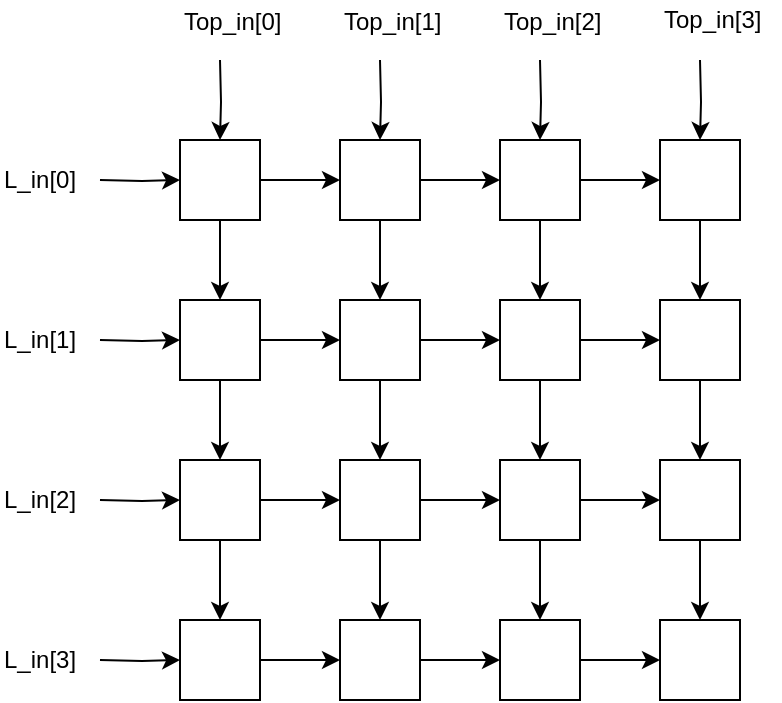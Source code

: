 <mxfile version="12.1.0" type="device" pages="1"><diagram id="4dye4B9bHYvTQteYwF7D" name="Page-1"><mxGraphModel dx="932" dy="597" grid="1" gridSize="10" guides="1" tooltips="1" connect="1" arrows="1" fold="1" page="1" pageScale="1" pageWidth="850" pageHeight="1100" math="0" shadow="0"><root><mxCell id="0"/><mxCell id="1" parent="0"/><mxCell id="cc9OfLiz2ztpXqXgxhj9-18" style="edgeStyle=orthogonalEdgeStyle;rounded=0;orthogonalLoop=1;jettySize=auto;html=1;exitX=1;exitY=0.5;exitDx=0;exitDy=0;entryX=0;entryY=0.5;entryDx=0;entryDy=0;" edge="1" parent="1" source="cc9OfLiz2ztpXqXgxhj9-1" target="cc9OfLiz2ztpXqXgxhj9-2"><mxGeometry relative="1" as="geometry"/></mxCell><mxCell id="cc9OfLiz2ztpXqXgxhj9-32" value="" style="edgeStyle=orthogonalEdgeStyle;rounded=0;orthogonalLoop=1;jettySize=auto;html=1;" edge="1" parent="1" source="cc9OfLiz2ztpXqXgxhj9-1" target="cc9OfLiz2ztpXqXgxhj9-22"><mxGeometry relative="1" as="geometry"/></mxCell><mxCell id="cc9OfLiz2ztpXqXgxhj9-57" style="edgeStyle=orthogonalEdgeStyle;rounded=0;orthogonalLoop=1;jettySize=auto;html=1;exitX=0;exitY=0.5;exitDx=0;exitDy=0;entryX=0;entryY=0.5;entryDx=0;entryDy=0;" edge="1" parent="1" target="cc9OfLiz2ztpXqXgxhj9-1"><mxGeometry relative="1" as="geometry"><mxPoint x="160" y="140" as="sourcePoint"/></mxGeometry></mxCell><mxCell id="cc9OfLiz2ztpXqXgxhj9-63" style="edgeStyle=orthogonalEdgeStyle;rounded=0;orthogonalLoop=1;jettySize=auto;html=1;exitX=0.5;exitY=0;exitDx=0;exitDy=0;entryX=0.5;entryY=0;entryDx=0;entryDy=0;" edge="1" parent="1" target="cc9OfLiz2ztpXqXgxhj9-1"><mxGeometry relative="1" as="geometry"><mxPoint x="220" y="80" as="sourcePoint"/></mxGeometry></mxCell><mxCell id="cc9OfLiz2ztpXqXgxhj9-1" value="" style="rounded=0;whiteSpace=wrap;html=1;" vertex="1" parent="1"><mxGeometry x="200" y="120" width="40" height="40" as="geometry"/></mxCell><mxCell id="cc9OfLiz2ztpXqXgxhj9-19" style="edgeStyle=orthogonalEdgeStyle;rounded=0;orthogonalLoop=1;jettySize=auto;html=1;exitX=1;exitY=0.5;exitDx=0;exitDy=0;entryX=0;entryY=0.5;entryDx=0;entryDy=0;" edge="1" parent="1" source="cc9OfLiz2ztpXqXgxhj9-2" target="cc9OfLiz2ztpXqXgxhj9-3"><mxGeometry relative="1" as="geometry"/></mxCell><mxCell id="cc9OfLiz2ztpXqXgxhj9-31" style="edgeStyle=orthogonalEdgeStyle;rounded=0;orthogonalLoop=1;jettySize=auto;html=1;exitX=0.5;exitY=1;exitDx=0;exitDy=0;entryX=0.5;entryY=0;entryDx=0;entryDy=0;" edge="1" parent="1" source="cc9OfLiz2ztpXqXgxhj9-2" target="cc9OfLiz2ztpXqXgxhj9-24"><mxGeometry relative="1" as="geometry"/></mxCell><mxCell id="cc9OfLiz2ztpXqXgxhj9-64" style="edgeStyle=orthogonalEdgeStyle;rounded=0;orthogonalLoop=1;jettySize=auto;html=1;exitX=0.5;exitY=0;exitDx=0;exitDy=0;entryX=0.5;entryY=0;entryDx=0;entryDy=0;" edge="1" parent="1" target="cc9OfLiz2ztpXqXgxhj9-2"><mxGeometry relative="1" as="geometry"><mxPoint x="300" y="80" as="sourcePoint"/></mxGeometry></mxCell><mxCell id="cc9OfLiz2ztpXqXgxhj9-2" value="" style="rounded=0;whiteSpace=wrap;html=1;" vertex="1" parent="1"><mxGeometry x="280" y="120" width="40" height="40" as="geometry"/></mxCell><mxCell id="cc9OfLiz2ztpXqXgxhj9-20" style="edgeStyle=orthogonalEdgeStyle;rounded=0;orthogonalLoop=1;jettySize=auto;html=1;exitX=1;exitY=0.5;exitDx=0;exitDy=0;entryX=0;entryY=0.5;entryDx=0;entryDy=0;" edge="1" parent="1" source="cc9OfLiz2ztpXqXgxhj9-3" target="cc9OfLiz2ztpXqXgxhj9-4"><mxGeometry relative="1" as="geometry"/></mxCell><mxCell id="cc9OfLiz2ztpXqXgxhj9-29" style="edgeStyle=orthogonalEdgeStyle;rounded=0;orthogonalLoop=1;jettySize=auto;html=1;exitX=0.5;exitY=1;exitDx=0;exitDy=0;entryX=0.5;entryY=0;entryDx=0;entryDy=0;" edge="1" parent="1" source="cc9OfLiz2ztpXqXgxhj9-3" target="cc9OfLiz2ztpXqXgxhj9-26"><mxGeometry relative="1" as="geometry"/></mxCell><mxCell id="cc9OfLiz2ztpXqXgxhj9-65" style="edgeStyle=orthogonalEdgeStyle;rounded=0;orthogonalLoop=1;jettySize=auto;html=1;exitX=0.5;exitY=0;exitDx=0;exitDy=0;entryX=0.5;entryY=0;entryDx=0;entryDy=0;" edge="1" parent="1" target="cc9OfLiz2ztpXqXgxhj9-3"><mxGeometry relative="1" as="geometry"><mxPoint x="380" y="80" as="sourcePoint"/></mxGeometry></mxCell><mxCell id="cc9OfLiz2ztpXqXgxhj9-3" value="" style="rounded=0;whiteSpace=wrap;html=1;" vertex="1" parent="1"><mxGeometry x="360" y="120" width="40" height="40" as="geometry"/></mxCell><mxCell id="cc9OfLiz2ztpXqXgxhj9-28" style="edgeStyle=orthogonalEdgeStyle;rounded=0;orthogonalLoop=1;jettySize=auto;html=1;exitX=0.5;exitY=1;exitDx=0;exitDy=0;entryX=0.5;entryY=0;entryDx=0;entryDy=0;" edge="1" parent="1" source="cc9OfLiz2ztpXqXgxhj9-4" target="cc9OfLiz2ztpXqXgxhj9-27"><mxGeometry relative="1" as="geometry"/></mxCell><mxCell id="cc9OfLiz2ztpXqXgxhj9-66" style="edgeStyle=orthogonalEdgeStyle;rounded=0;orthogonalLoop=1;jettySize=auto;html=1;exitX=0.5;exitY=0;exitDx=0;exitDy=0;entryX=0.5;entryY=0;entryDx=0;entryDy=0;" edge="1" parent="1" target="cc9OfLiz2ztpXqXgxhj9-4"><mxGeometry relative="1" as="geometry"><mxPoint x="460" y="80" as="sourcePoint"/></mxGeometry></mxCell><mxCell id="cc9OfLiz2ztpXqXgxhj9-4" value="" style="rounded=0;whiteSpace=wrap;html=1;" vertex="1" parent="1"><mxGeometry x="440" y="120" width="40" height="40" as="geometry"/></mxCell><mxCell id="cc9OfLiz2ztpXqXgxhj9-21" style="edgeStyle=orthogonalEdgeStyle;rounded=0;orthogonalLoop=1;jettySize=auto;html=1;exitX=1;exitY=0.5;exitDx=0;exitDy=0;entryX=0;entryY=0.5;entryDx=0;entryDy=0;" edge="1" parent="1" source="cc9OfLiz2ztpXqXgxhj9-22" target="cc9OfLiz2ztpXqXgxhj9-24"><mxGeometry relative="1" as="geometry"/></mxCell><mxCell id="cc9OfLiz2ztpXqXgxhj9-54" value="" style="edgeStyle=orthogonalEdgeStyle;rounded=0;orthogonalLoop=1;jettySize=auto;html=1;" edge="1" parent="1" source="cc9OfLiz2ztpXqXgxhj9-22" target="cc9OfLiz2ztpXqXgxhj9-35"><mxGeometry relative="1" as="geometry"/></mxCell><mxCell id="cc9OfLiz2ztpXqXgxhj9-58" style="edgeStyle=orthogonalEdgeStyle;rounded=0;orthogonalLoop=1;jettySize=auto;html=1;exitX=0;exitY=0.5;exitDx=0;exitDy=0;entryX=0;entryY=0.5;entryDx=0;entryDy=0;" edge="1" parent="1" target="cc9OfLiz2ztpXqXgxhj9-22"><mxGeometry relative="1" as="geometry"><mxPoint x="160" y="220" as="sourcePoint"/></mxGeometry></mxCell><mxCell id="cc9OfLiz2ztpXqXgxhj9-22" value="" style="rounded=0;whiteSpace=wrap;html=1;" vertex="1" parent="1"><mxGeometry x="200" y="200" width="40" height="40" as="geometry"/></mxCell><mxCell id="cc9OfLiz2ztpXqXgxhj9-23" style="edgeStyle=orthogonalEdgeStyle;rounded=0;orthogonalLoop=1;jettySize=auto;html=1;exitX=1;exitY=0.5;exitDx=0;exitDy=0;entryX=0;entryY=0.5;entryDx=0;entryDy=0;" edge="1" parent="1" source="cc9OfLiz2ztpXqXgxhj9-24" target="cc9OfLiz2ztpXqXgxhj9-26"><mxGeometry relative="1" as="geometry"/></mxCell><mxCell id="cc9OfLiz2ztpXqXgxhj9-53" value="" style="edgeStyle=orthogonalEdgeStyle;rounded=0;orthogonalLoop=1;jettySize=auto;html=1;" edge="1" parent="1" source="cc9OfLiz2ztpXqXgxhj9-24" target="cc9OfLiz2ztpXqXgxhj9-38"><mxGeometry relative="1" as="geometry"/></mxCell><mxCell id="cc9OfLiz2ztpXqXgxhj9-24" value="" style="rounded=0;whiteSpace=wrap;html=1;" vertex="1" parent="1"><mxGeometry x="280" y="200" width="40" height="40" as="geometry"/></mxCell><mxCell id="cc9OfLiz2ztpXqXgxhj9-25" style="edgeStyle=orthogonalEdgeStyle;rounded=0;orthogonalLoop=1;jettySize=auto;html=1;exitX=1;exitY=0.5;exitDx=0;exitDy=0;entryX=0;entryY=0.5;entryDx=0;entryDy=0;" edge="1" parent="1" source="cc9OfLiz2ztpXqXgxhj9-26" target="cc9OfLiz2ztpXqXgxhj9-27"><mxGeometry relative="1" as="geometry"/></mxCell><mxCell id="cc9OfLiz2ztpXqXgxhj9-52" value="" style="edgeStyle=orthogonalEdgeStyle;rounded=0;orthogonalLoop=1;jettySize=auto;html=1;" edge="1" parent="1" source="cc9OfLiz2ztpXqXgxhj9-26" target="cc9OfLiz2ztpXqXgxhj9-41"><mxGeometry relative="1" as="geometry"/></mxCell><mxCell id="cc9OfLiz2ztpXqXgxhj9-26" value="" style="rounded=0;whiteSpace=wrap;html=1;" vertex="1" parent="1"><mxGeometry x="360" y="200" width="40" height="40" as="geometry"/></mxCell><mxCell id="cc9OfLiz2ztpXqXgxhj9-51" value="" style="edgeStyle=orthogonalEdgeStyle;rounded=0;orthogonalLoop=1;jettySize=auto;html=1;" edge="1" parent="1" source="cc9OfLiz2ztpXqXgxhj9-27" target="cc9OfLiz2ztpXqXgxhj9-43"><mxGeometry relative="1" as="geometry"/></mxCell><mxCell id="cc9OfLiz2ztpXqXgxhj9-27" value="" style="rounded=0;whiteSpace=wrap;html=1;" vertex="1" parent="1"><mxGeometry x="440" y="200" width="40" height="40" as="geometry"/></mxCell><mxCell id="cc9OfLiz2ztpXqXgxhj9-33" style="edgeStyle=orthogonalEdgeStyle;rounded=0;orthogonalLoop=1;jettySize=auto;html=1;exitX=1;exitY=0.5;exitDx=0;exitDy=0;entryX=0;entryY=0.5;entryDx=0;entryDy=0;" edge="1" parent="1" source="cc9OfLiz2ztpXqXgxhj9-35" target="cc9OfLiz2ztpXqXgxhj9-38"><mxGeometry relative="1" as="geometry"/></mxCell><mxCell id="cc9OfLiz2ztpXqXgxhj9-34" value="" style="edgeStyle=orthogonalEdgeStyle;rounded=0;orthogonalLoop=1;jettySize=auto;html=1;" edge="1" parent="1" source="cc9OfLiz2ztpXqXgxhj9-35" target="cc9OfLiz2ztpXqXgxhj9-45"><mxGeometry relative="1" as="geometry"/></mxCell><mxCell id="cc9OfLiz2ztpXqXgxhj9-59" style="edgeStyle=orthogonalEdgeStyle;rounded=0;orthogonalLoop=1;jettySize=auto;html=1;exitX=0;exitY=0.5;exitDx=0;exitDy=0;entryX=0;entryY=0.5;entryDx=0;entryDy=0;" edge="1" parent="1" target="cc9OfLiz2ztpXqXgxhj9-35"><mxGeometry relative="1" as="geometry"><mxPoint x="160" y="300" as="sourcePoint"/></mxGeometry></mxCell><mxCell id="cc9OfLiz2ztpXqXgxhj9-35" value="" style="rounded=0;whiteSpace=wrap;html=1;" vertex="1" parent="1"><mxGeometry x="200" y="280" width="40" height="40" as="geometry"/></mxCell><mxCell id="cc9OfLiz2ztpXqXgxhj9-36" style="edgeStyle=orthogonalEdgeStyle;rounded=0;orthogonalLoop=1;jettySize=auto;html=1;exitX=1;exitY=0.5;exitDx=0;exitDy=0;entryX=0;entryY=0.5;entryDx=0;entryDy=0;" edge="1" parent="1" source="cc9OfLiz2ztpXqXgxhj9-38" target="cc9OfLiz2ztpXqXgxhj9-41"><mxGeometry relative="1" as="geometry"/></mxCell><mxCell id="cc9OfLiz2ztpXqXgxhj9-37" style="edgeStyle=orthogonalEdgeStyle;rounded=0;orthogonalLoop=1;jettySize=auto;html=1;exitX=0.5;exitY=1;exitDx=0;exitDy=0;entryX=0.5;entryY=0;entryDx=0;entryDy=0;" edge="1" parent="1" source="cc9OfLiz2ztpXqXgxhj9-38" target="cc9OfLiz2ztpXqXgxhj9-47"><mxGeometry relative="1" as="geometry"/></mxCell><mxCell id="cc9OfLiz2ztpXqXgxhj9-38" value="" style="rounded=0;whiteSpace=wrap;html=1;" vertex="1" parent="1"><mxGeometry x="280" y="280" width="40" height="40" as="geometry"/></mxCell><mxCell id="cc9OfLiz2ztpXqXgxhj9-39" style="edgeStyle=orthogonalEdgeStyle;rounded=0;orthogonalLoop=1;jettySize=auto;html=1;exitX=1;exitY=0.5;exitDx=0;exitDy=0;entryX=0;entryY=0.5;entryDx=0;entryDy=0;" edge="1" parent="1" source="cc9OfLiz2ztpXqXgxhj9-41" target="cc9OfLiz2ztpXqXgxhj9-43"><mxGeometry relative="1" as="geometry"/></mxCell><mxCell id="cc9OfLiz2ztpXqXgxhj9-40" style="edgeStyle=orthogonalEdgeStyle;rounded=0;orthogonalLoop=1;jettySize=auto;html=1;exitX=0.5;exitY=1;exitDx=0;exitDy=0;entryX=0.5;entryY=0;entryDx=0;entryDy=0;" edge="1" parent="1" source="cc9OfLiz2ztpXqXgxhj9-41" target="cc9OfLiz2ztpXqXgxhj9-49"><mxGeometry relative="1" as="geometry"/></mxCell><mxCell id="cc9OfLiz2ztpXqXgxhj9-41" value="" style="rounded=0;whiteSpace=wrap;html=1;" vertex="1" parent="1"><mxGeometry x="360" y="280" width="40" height="40" as="geometry"/></mxCell><mxCell id="cc9OfLiz2ztpXqXgxhj9-42" style="edgeStyle=orthogonalEdgeStyle;rounded=0;orthogonalLoop=1;jettySize=auto;html=1;exitX=0.5;exitY=1;exitDx=0;exitDy=0;entryX=0.5;entryY=0;entryDx=0;entryDy=0;" edge="1" parent="1" source="cc9OfLiz2ztpXqXgxhj9-43" target="cc9OfLiz2ztpXqXgxhj9-50"><mxGeometry relative="1" as="geometry"/></mxCell><mxCell id="cc9OfLiz2ztpXqXgxhj9-43" value="" style="rounded=0;whiteSpace=wrap;html=1;" vertex="1" parent="1"><mxGeometry x="440" y="280" width="40" height="40" as="geometry"/></mxCell><mxCell id="cc9OfLiz2ztpXqXgxhj9-44" style="edgeStyle=orthogonalEdgeStyle;rounded=0;orthogonalLoop=1;jettySize=auto;html=1;exitX=1;exitY=0.5;exitDx=0;exitDy=0;entryX=0;entryY=0.5;entryDx=0;entryDy=0;" edge="1" parent="1" source="cc9OfLiz2ztpXqXgxhj9-45" target="cc9OfLiz2ztpXqXgxhj9-47"><mxGeometry relative="1" as="geometry"/></mxCell><mxCell id="cc9OfLiz2ztpXqXgxhj9-60" style="edgeStyle=orthogonalEdgeStyle;rounded=0;orthogonalLoop=1;jettySize=auto;html=1;exitX=0;exitY=0.5;exitDx=0;exitDy=0;entryX=0;entryY=0.5;entryDx=0;entryDy=0;" edge="1" parent="1" target="cc9OfLiz2ztpXqXgxhj9-45"><mxGeometry relative="1" as="geometry"><mxPoint x="160" y="380" as="sourcePoint"/></mxGeometry></mxCell><mxCell id="cc9OfLiz2ztpXqXgxhj9-45" value="" style="rounded=0;whiteSpace=wrap;html=1;" vertex="1" parent="1"><mxGeometry x="200" y="360" width="40" height="40" as="geometry"/></mxCell><mxCell id="cc9OfLiz2ztpXqXgxhj9-46" style="edgeStyle=orthogonalEdgeStyle;rounded=0;orthogonalLoop=1;jettySize=auto;html=1;exitX=1;exitY=0.5;exitDx=0;exitDy=0;entryX=0;entryY=0.5;entryDx=0;entryDy=0;" edge="1" parent="1" source="cc9OfLiz2ztpXqXgxhj9-47" target="cc9OfLiz2ztpXqXgxhj9-49"><mxGeometry relative="1" as="geometry"/></mxCell><mxCell id="cc9OfLiz2ztpXqXgxhj9-47" value="" style="rounded=0;whiteSpace=wrap;html=1;" vertex="1" parent="1"><mxGeometry x="280" y="360" width="40" height="40" as="geometry"/></mxCell><mxCell id="cc9OfLiz2ztpXqXgxhj9-48" style="edgeStyle=orthogonalEdgeStyle;rounded=0;orthogonalLoop=1;jettySize=auto;html=1;exitX=1;exitY=0.5;exitDx=0;exitDy=0;entryX=0;entryY=0.5;entryDx=0;entryDy=0;" edge="1" parent="1" source="cc9OfLiz2ztpXqXgxhj9-49" target="cc9OfLiz2ztpXqXgxhj9-50"><mxGeometry relative="1" as="geometry"/></mxCell><mxCell id="cc9OfLiz2ztpXqXgxhj9-49" value="" style="rounded=0;whiteSpace=wrap;html=1;" vertex="1" parent="1"><mxGeometry x="360" y="360" width="40" height="40" as="geometry"/></mxCell><mxCell id="cc9OfLiz2ztpXqXgxhj9-50" value="" style="rounded=0;whiteSpace=wrap;html=1;" vertex="1" parent="1"><mxGeometry x="440" y="360" width="40" height="40" as="geometry"/></mxCell><mxCell id="cc9OfLiz2ztpXqXgxhj9-67" value="Top_in[0]" style="text;html=1;resizable=0;points=[];autosize=1;align=left;verticalAlign=top;spacingTop=-4;" vertex="1" parent="1"><mxGeometry x="200" y="51" width="60" height="20" as="geometry"/></mxCell><mxCell id="cc9OfLiz2ztpXqXgxhj9-68" value="Top_in[1]" style="text;html=1;resizable=0;points=[];autosize=1;align=left;verticalAlign=top;spacingTop=-4;" vertex="1" parent="1"><mxGeometry x="280" y="51" width="60" height="20" as="geometry"/></mxCell><mxCell id="cc9OfLiz2ztpXqXgxhj9-69" value="Top_in[2]" style="text;html=1;resizable=0;points=[];autosize=1;align=left;verticalAlign=top;spacingTop=-4;" vertex="1" parent="1"><mxGeometry x="360" y="51" width="60" height="20" as="geometry"/></mxCell><mxCell id="cc9OfLiz2ztpXqXgxhj9-70" value="Top_in[3]" style="text;html=1;resizable=0;points=[];autosize=1;align=left;verticalAlign=top;spacingTop=-4;" vertex="1" parent="1"><mxGeometry x="440" y="50" width="60" height="20" as="geometry"/></mxCell><mxCell id="cc9OfLiz2ztpXqXgxhj9-71" value="L_in[0]" style="text;html=1;resizable=0;points=[];autosize=1;align=left;verticalAlign=top;spacingTop=-4;" vertex="1" parent="1"><mxGeometry x="110" y="130" width="50" height="20" as="geometry"/></mxCell><mxCell id="cc9OfLiz2ztpXqXgxhj9-72" value="L_in[1]" style="text;html=1;resizable=0;points=[];autosize=1;align=left;verticalAlign=top;spacingTop=-4;" vertex="1" parent="1"><mxGeometry x="110" y="210" width="50" height="20" as="geometry"/></mxCell><mxCell id="cc9OfLiz2ztpXqXgxhj9-73" value="L_in[2]" style="text;html=1;resizable=0;points=[];autosize=1;align=left;verticalAlign=top;spacingTop=-4;" vertex="1" parent="1"><mxGeometry x="110" y="290" width="50" height="20" as="geometry"/></mxCell><mxCell id="cc9OfLiz2ztpXqXgxhj9-74" value="L_in[3]" style="text;html=1;resizable=0;points=[];autosize=1;align=left;verticalAlign=top;spacingTop=-4;" vertex="1" parent="1"><mxGeometry x="110" y="370" width="50" height="20" as="geometry"/></mxCell></root></mxGraphModel></diagram></mxfile>